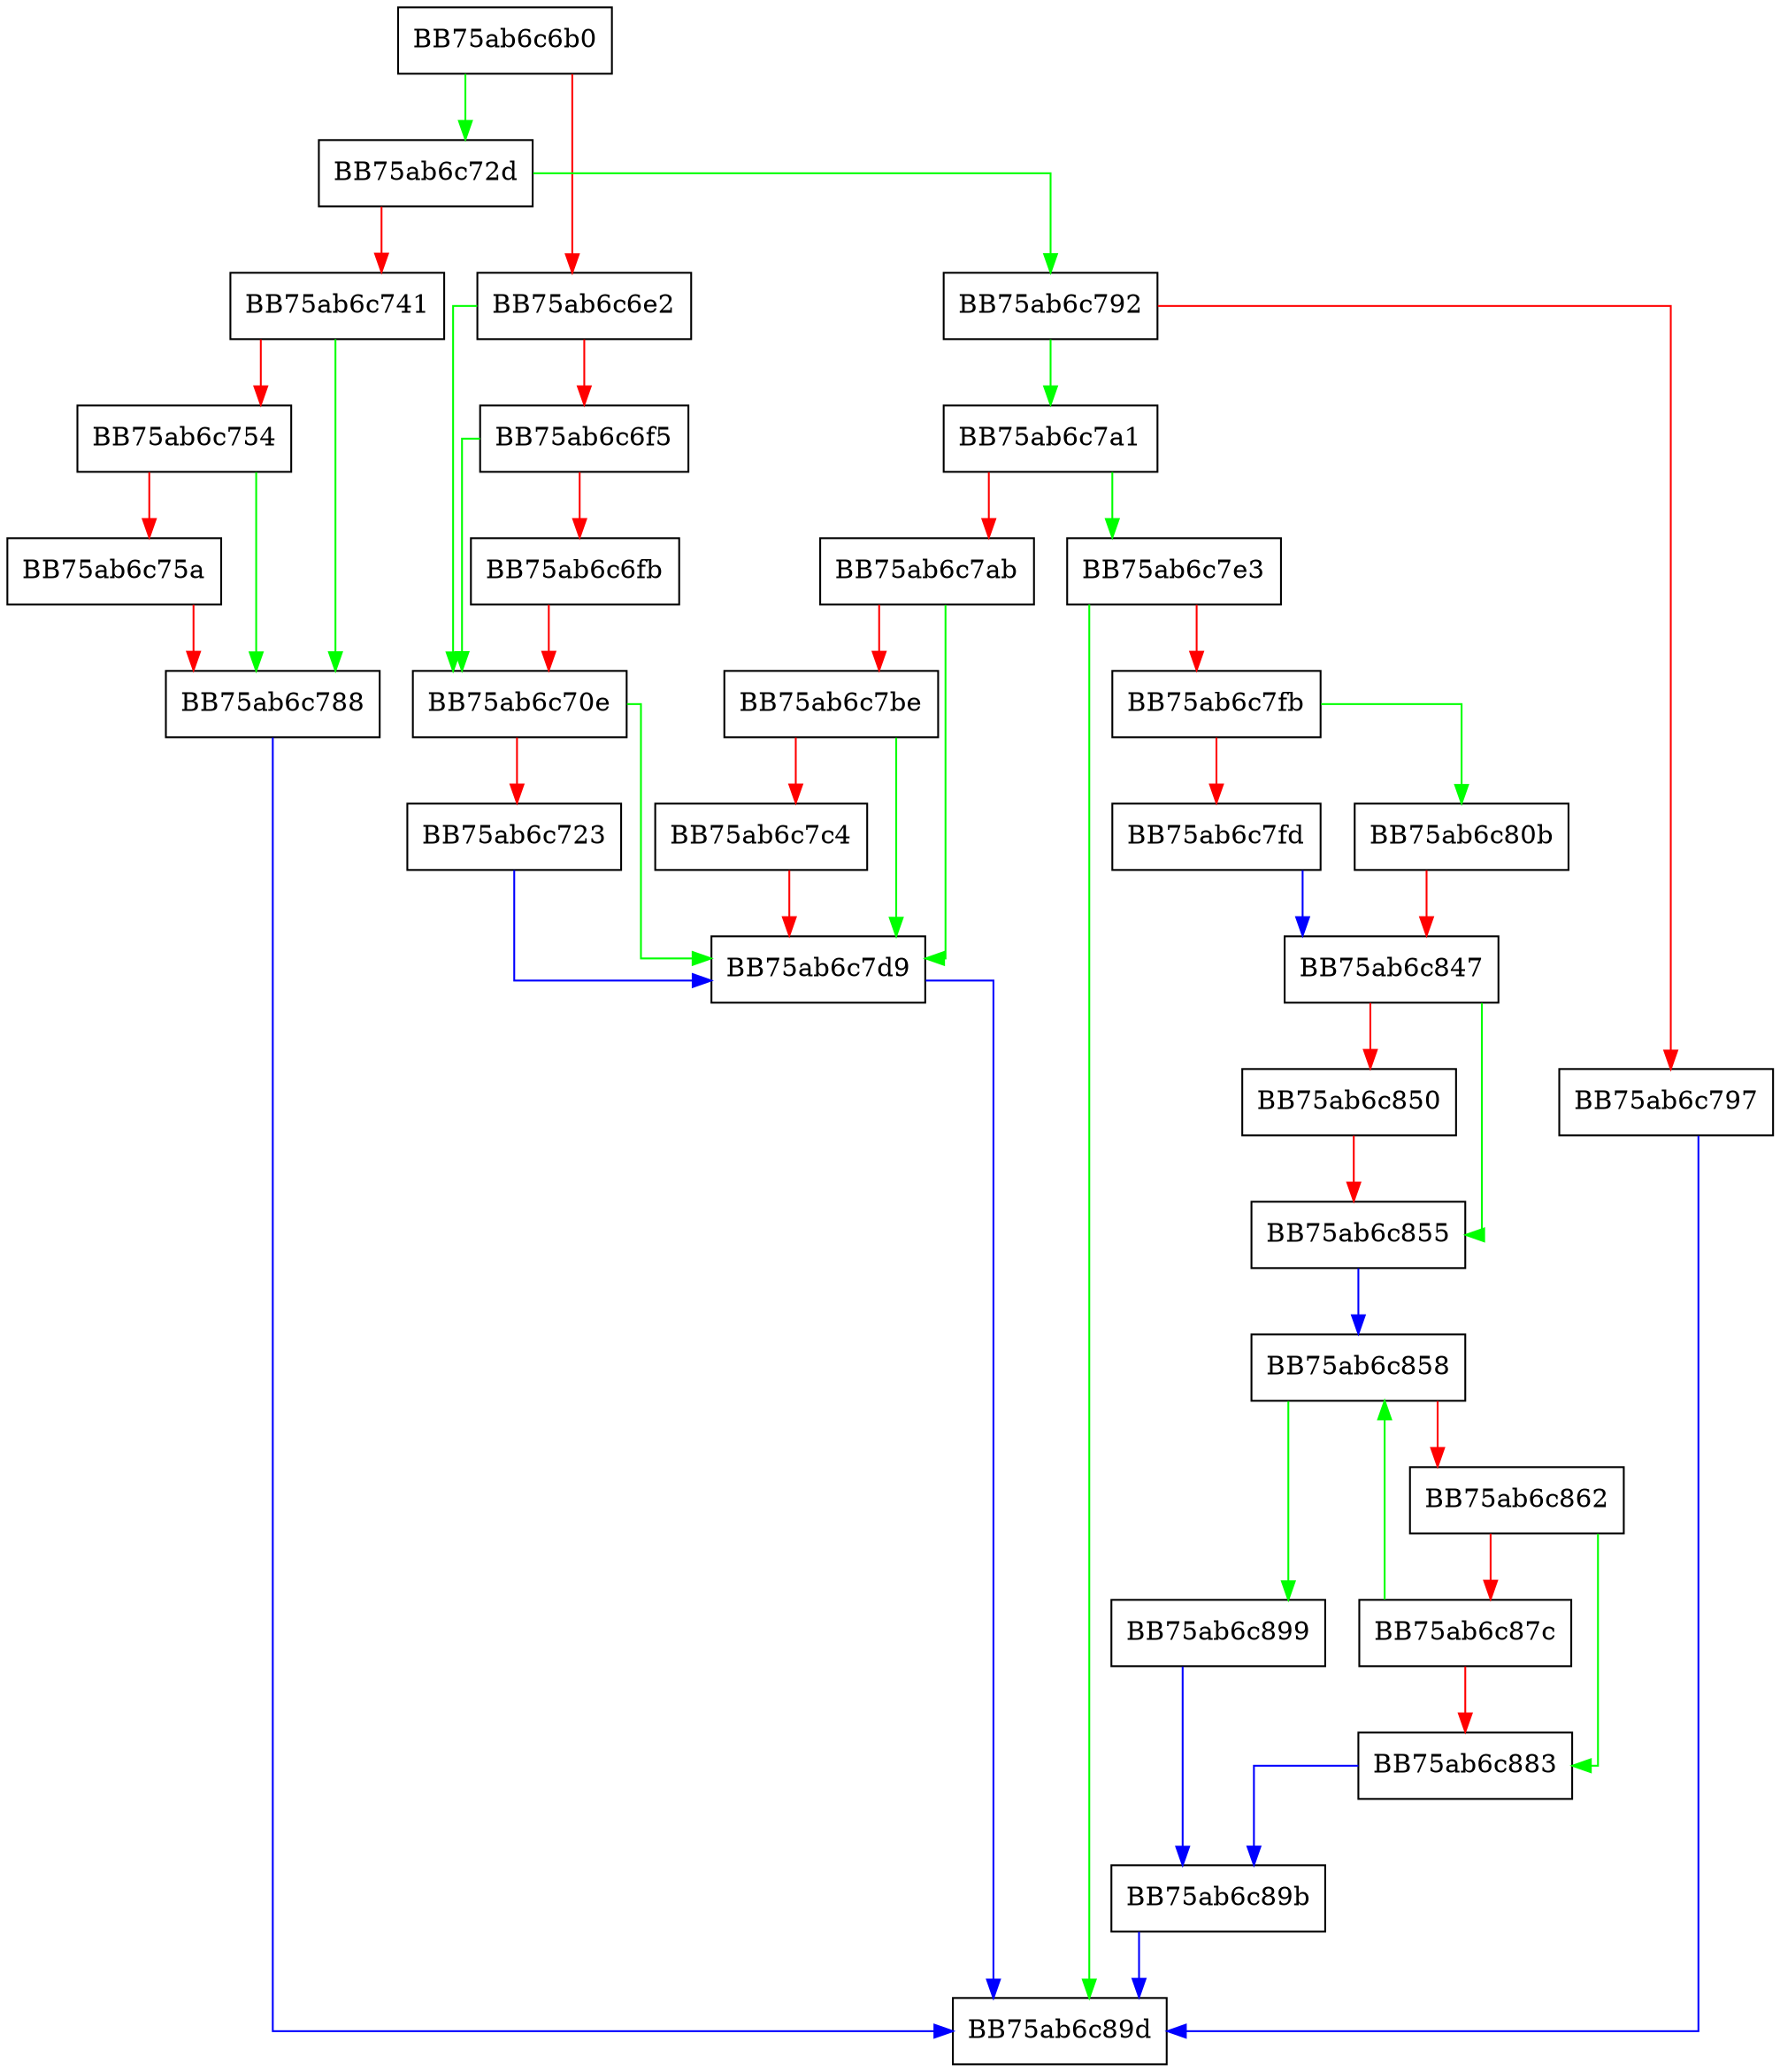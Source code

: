 digraph Merge {
  node [shape="box"];
  graph [splines=ortho];
  BB75ab6c6b0 -> BB75ab6c72d [color="green"];
  BB75ab6c6b0 -> BB75ab6c6e2 [color="red"];
  BB75ab6c6e2 -> BB75ab6c70e [color="green"];
  BB75ab6c6e2 -> BB75ab6c6f5 [color="red"];
  BB75ab6c6f5 -> BB75ab6c70e [color="green"];
  BB75ab6c6f5 -> BB75ab6c6fb [color="red"];
  BB75ab6c6fb -> BB75ab6c70e [color="red"];
  BB75ab6c70e -> BB75ab6c7d9 [color="green"];
  BB75ab6c70e -> BB75ab6c723 [color="red"];
  BB75ab6c723 -> BB75ab6c7d9 [color="blue"];
  BB75ab6c72d -> BB75ab6c792 [color="green"];
  BB75ab6c72d -> BB75ab6c741 [color="red"];
  BB75ab6c741 -> BB75ab6c788 [color="green"];
  BB75ab6c741 -> BB75ab6c754 [color="red"];
  BB75ab6c754 -> BB75ab6c788 [color="green"];
  BB75ab6c754 -> BB75ab6c75a [color="red"];
  BB75ab6c75a -> BB75ab6c788 [color="red"];
  BB75ab6c788 -> BB75ab6c89d [color="blue"];
  BB75ab6c792 -> BB75ab6c7a1 [color="green"];
  BB75ab6c792 -> BB75ab6c797 [color="red"];
  BB75ab6c797 -> BB75ab6c89d [color="blue"];
  BB75ab6c7a1 -> BB75ab6c7e3 [color="green"];
  BB75ab6c7a1 -> BB75ab6c7ab [color="red"];
  BB75ab6c7ab -> BB75ab6c7d9 [color="green"];
  BB75ab6c7ab -> BB75ab6c7be [color="red"];
  BB75ab6c7be -> BB75ab6c7d9 [color="green"];
  BB75ab6c7be -> BB75ab6c7c4 [color="red"];
  BB75ab6c7c4 -> BB75ab6c7d9 [color="red"];
  BB75ab6c7d9 -> BB75ab6c89d [color="blue"];
  BB75ab6c7e3 -> BB75ab6c89d [color="green"];
  BB75ab6c7e3 -> BB75ab6c7fb [color="red"];
  BB75ab6c7fb -> BB75ab6c80b [color="green"];
  BB75ab6c7fb -> BB75ab6c7fd [color="red"];
  BB75ab6c7fd -> BB75ab6c847 [color="blue"];
  BB75ab6c80b -> BB75ab6c847 [color="red"];
  BB75ab6c847 -> BB75ab6c855 [color="green"];
  BB75ab6c847 -> BB75ab6c850 [color="red"];
  BB75ab6c850 -> BB75ab6c855 [color="red"];
  BB75ab6c855 -> BB75ab6c858 [color="blue"];
  BB75ab6c858 -> BB75ab6c899 [color="green"];
  BB75ab6c858 -> BB75ab6c862 [color="red"];
  BB75ab6c862 -> BB75ab6c883 [color="green"];
  BB75ab6c862 -> BB75ab6c87c [color="red"];
  BB75ab6c87c -> BB75ab6c858 [color="green"];
  BB75ab6c87c -> BB75ab6c883 [color="red"];
  BB75ab6c883 -> BB75ab6c89b [color="blue"];
  BB75ab6c899 -> BB75ab6c89b [color="blue"];
  BB75ab6c89b -> BB75ab6c89d [color="blue"];
}